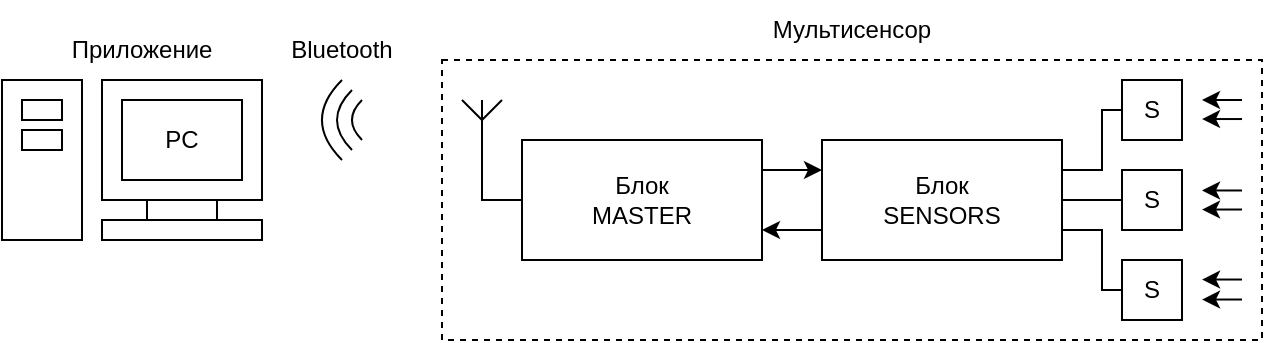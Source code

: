 <mxfile version="21.2.9" type="device">
  <diagram name="Страница 1" id="Cmo_T6vjp423woAqkqbY">
    <mxGraphModel dx="989" dy="540" grid="1" gridSize="10" guides="1" tooltips="1" connect="1" arrows="1" fold="1" page="1" pageScale="1" pageWidth="1169" pageHeight="827" math="0" shadow="0">
      <root>
        <mxCell id="0" />
        <mxCell id="1" parent="0" />
        <mxCell id="dcRey789fxyarJWvhsJo-45" value="" style="rounded=0;whiteSpace=wrap;html=1;dashed=1;" vertex="1" parent="1">
          <mxGeometry x="320" y="260" width="410" height="140" as="geometry" />
        </mxCell>
        <mxCell id="dcRey789fxyarJWvhsJo-3" style="edgeStyle=orthogonalEdgeStyle;rounded=0;orthogonalLoop=1;jettySize=auto;html=1;exitX=1;exitY=0.25;exitDx=0;exitDy=0;entryX=0;entryY=0.25;entryDx=0;entryDy=0;" edge="1" parent="1" source="dcRey789fxyarJWvhsJo-1" target="dcRey789fxyarJWvhsJo-2">
          <mxGeometry relative="1" as="geometry" />
        </mxCell>
        <mxCell id="dcRey789fxyarJWvhsJo-1" value="Блок&lt;br&gt;MASTER" style="rounded=0;whiteSpace=wrap;html=1;" vertex="1" parent="1">
          <mxGeometry x="360" y="300" width="120" height="60" as="geometry" />
        </mxCell>
        <mxCell id="dcRey789fxyarJWvhsJo-4" style="edgeStyle=orthogonalEdgeStyle;rounded=0;orthogonalLoop=1;jettySize=auto;html=1;exitX=0;exitY=0.75;exitDx=0;exitDy=0;entryX=1;entryY=0.75;entryDx=0;entryDy=0;" edge="1" parent="1" source="dcRey789fxyarJWvhsJo-2" target="dcRey789fxyarJWvhsJo-1">
          <mxGeometry relative="1" as="geometry" />
        </mxCell>
        <mxCell id="dcRey789fxyarJWvhsJo-2" value="Блок&lt;br&gt;SENSORS" style="rounded=0;whiteSpace=wrap;html=1;" vertex="1" parent="1">
          <mxGeometry x="510" y="300" width="120" height="60" as="geometry" />
        </mxCell>
        <mxCell id="dcRey789fxyarJWvhsJo-5" value="" style="endArrow=none;html=1;rounded=0;entryX=0;entryY=0.5;entryDx=0;entryDy=0;" edge="1" parent="1" target="dcRey789fxyarJWvhsJo-1">
          <mxGeometry width="50" height="50" relative="1" as="geometry">
            <mxPoint x="340" y="280" as="sourcePoint" />
            <mxPoint x="530" y="350" as="targetPoint" />
            <Array as="points">
              <mxPoint x="340" y="310" />
              <mxPoint x="340" y="330" />
            </Array>
          </mxGeometry>
        </mxCell>
        <mxCell id="dcRey789fxyarJWvhsJo-6" value="" style="endArrow=none;html=1;rounded=0;" edge="1" parent="1">
          <mxGeometry width="50" height="50" relative="1" as="geometry">
            <mxPoint x="350" y="280" as="sourcePoint" />
            <mxPoint x="330" y="280" as="targetPoint" />
            <Array as="points">
              <mxPoint x="340" y="290" />
            </Array>
          </mxGeometry>
        </mxCell>
        <mxCell id="dcRey789fxyarJWvhsJo-10" value="Bluetooth" style="text;html=1;strokeColor=none;fillColor=none;align=center;verticalAlign=middle;whiteSpace=wrap;rounded=0;" vertex="1" parent="1">
          <mxGeometry x="240" y="240" width="60" height="30" as="geometry" />
        </mxCell>
        <mxCell id="dcRey789fxyarJWvhsJo-12" value="" style="group" vertex="1" connectable="0" parent="1">
          <mxGeometry x="250" y="290" width="20" as="geometry" />
        </mxCell>
        <mxCell id="dcRey789fxyarJWvhsJo-7" value="" style="curved=1;endArrow=none;html=1;rounded=0;strokeColor=default;endFill=0;" edge="1" parent="dcRey789fxyarJWvhsJo-12">
          <mxGeometry width="50" height="50" relative="1" as="geometry">
            <mxPoint x="30" y="10" as="sourcePoint" />
            <mxPoint x="30" y="-10" as="targetPoint" />
            <Array as="points">
              <mxPoint x="20" />
            </Array>
          </mxGeometry>
        </mxCell>
        <mxCell id="dcRey789fxyarJWvhsJo-8" value="" style="curved=1;endArrow=none;html=1;rounded=0;strokeColor=default;endFill=0;" edge="1" parent="dcRey789fxyarJWvhsJo-12">
          <mxGeometry width="50" height="50" relative="1" as="geometry">
            <mxPoint x="25" y="15" as="sourcePoint" />
            <mxPoint x="25" y="-15" as="targetPoint" />
            <Array as="points">
              <mxPoint x="10" />
            </Array>
          </mxGeometry>
        </mxCell>
        <mxCell id="dcRey789fxyarJWvhsJo-9" value="" style="curved=1;endArrow=none;html=1;rounded=0;strokeColor=default;endFill=0;" edge="1" parent="dcRey789fxyarJWvhsJo-12">
          <mxGeometry width="50" height="50" relative="1" as="geometry">
            <mxPoint x="20" y="20" as="sourcePoint" />
            <mxPoint x="20" y="-20" as="targetPoint" />
            <Array as="points">
              <mxPoint />
            </Array>
          </mxGeometry>
        </mxCell>
        <mxCell id="dcRey789fxyarJWvhsJo-29" value="" style="group" vertex="1" connectable="0" parent="1">
          <mxGeometry x="100" y="270" width="130" height="80" as="geometry" />
        </mxCell>
        <mxCell id="dcRey789fxyarJWvhsJo-13" value="" style="rounded=0;whiteSpace=wrap;html=1;" vertex="1" parent="dcRey789fxyarJWvhsJo-29">
          <mxGeometry x="50" width="80" height="60" as="geometry" />
        </mxCell>
        <mxCell id="dcRey789fxyarJWvhsJo-14" value="PC" style="rounded=0;whiteSpace=wrap;html=1;" vertex="1" parent="dcRey789fxyarJWvhsJo-29">
          <mxGeometry x="60" y="10" width="60" height="40" as="geometry" />
        </mxCell>
        <mxCell id="dcRey789fxyarJWvhsJo-17" value="" style="rounded=0;whiteSpace=wrap;html=1;" vertex="1" parent="dcRey789fxyarJWvhsJo-29">
          <mxGeometry width="40" height="80" as="geometry" />
        </mxCell>
        <mxCell id="dcRey789fxyarJWvhsJo-18" value="" style="rounded=0;whiteSpace=wrap;html=1;" vertex="1" parent="dcRey789fxyarJWvhsJo-29">
          <mxGeometry x="10" y="10" width="20" height="10" as="geometry" />
        </mxCell>
        <mxCell id="dcRey789fxyarJWvhsJo-19" value="" style="rounded=0;whiteSpace=wrap;html=1;" vertex="1" parent="dcRey789fxyarJWvhsJo-29">
          <mxGeometry x="10" y="25" width="20" height="10" as="geometry" />
        </mxCell>
        <mxCell id="dcRey789fxyarJWvhsJo-27" value="" style="rounded=0;whiteSpace=wrap;html=1;" vertex="1" parent="dcRey789fxyarJWvhsJo-29">
          <mxGeometry x="72.5" y="60" width="35" height="10" as="geometry" />
        </mxCell>
        <mxCell id="dcRey789fxyarJWvhsJo-28" value="" style="rounded=0;whiteSpace=wrap;html=1;" vertex="1" parent="dcRey789fxyarJWvhsJo-29">
          <mxGeometry x="50" y="70" width="80" height="10" as="geometry" />
        </mxCell>
        <mxCell id="dcRey789fxyarJWvhsJo-35" style="edgeStyle=orthogonalEdgeStyle;rounded=0;orthogonalLoop=1;jettySize=auto;html=1;exitX=0;exitY=0.5;exitDx=0;exitDy=0;entryX=1;entryY=0.25;entryDx=0;entryDy=0;endArrow=none;endFill=0;" edge="1" parent="1" source="dcRey789fxyarJWvhsJo-30" target="dcRey789fxyarJWvhsJo-2">
          <mxGeometry relative="1" as="geometry">
            <Array as="points">
              <mxPoint x="650" y="285" />
              <mxPoint x="650" y="315" />
            </Array>
          </mxGeometry>
        </mxCell>
        <mxCell id="dcRey789fxyarJWvhsJo-30" value="S" style="rounded=0;whiteSpace=wrap;html=1;" vertex="1" parent="1">
          <mxGeometry x="660" y="270" width="30" height="30" as="geometry" />
        </mxCell>
        <mxCell id="dcRey789fxyarJWvhsJo-34" style="edgeStyle=orthogonalEdgeStyle;rounded=0;orthogonalLoop=1;jettySize=auto;html=1;exitX=0;exitY=0.5;exitDx=0;exitDy=0;entryX=1;entryY=0.5;entryDx=0;entryDy=0;endArrow=none;endFill=0;" edge="1" parent="1" source="dcRey789fxyarJWvhsJo-31" target="dcRey789fxyarJWvhsJo-2">
          <mxGeometry relative="1" as="geometry" />
        </mxCell>
        <mxCell id="dcRey789fxyarJWvhsJo-31" value="S" style="rounded=0;whiteSpace=wrap;html=1;" vertex="1" parent="1">
          <mxGeometry x="660" y="315" width="30" height="30" as="geometry" />
        </mxCell>
        <mxCell id="dcRey789fxyarJWvhsJo-33" style="edgeStyle=orthogonalEdgeStyle;rounded=0;orthogonalLoop=1;jettySize=auto;html=1;exitX=0;exitY=0.5;exitDx=0;exitDy=0;entryX=1;entryY=0.75;entryDx=0;entryDy=0;endArrow=none;endFill=0;" edge="1" parent="1" source="dcRey789fxyarJWvhsJo-32" target="dcRey789fxyarJWvhsJo-2">
          <mxGeometry relative="1" as="geometry">
            <Array as="points">
              <mxPoint x="650" y="375" />
              <mxPoint x="650" y="345" />
            </Array>
          </mxGeometry>
        </mxCell>
        <mxCell id="dcRey789fxyarJWvhsJo-32" value="S" style="rounded=0;whiteSpace=wrap;html=1;" vertex="1" parent="1">
          <mxGeometry x="660" y="360" width="30" height="30" as="geometry" />
        </mxCell>
        <mxCell id="dcRey789fxyarJWvhsJo-37" value="" style="endArrow=classic;html=1;rounded=0;" edge="1" parent="1">
          <mxGeometry width="50" height="50" relative="1" as="geometry">
            <mxPoint x="720" y="280" as="sourcePoint" />
            <mxPoint x="700" y="280" as="targetPoint" />
          </mxGeometry>
        </mxCell>
        <mxCell id="dcRey789fxyarJWvhsJo-38" value="" style="endArrow=classic;html=1;rounded=0;" edge="1" parent="1">
          <mxGeometry width="50" height="50" relative="1" as="geometry">
            <mxPoint x="720" y="289.52" as="sourcePoint" />
            <mxPoint x="700" y="289.52" as="targetPoint" />
          </mxGeometry>
        </mxCell>
        <mxCell id="dcRey789fxyarJWvhsJo-41" value="" style="group" vertex="1" connectable="0" parent="1">
          <mxGeometry x="700" y="325.24" width="20" height="9.52" as="geometry" />
        </mxCell>
        <mxCell id="dcRey789fxyarJWvhsJo-39" value="" style="endArrow=classic;html=1;rounded=0;" edge="1" parent="dcRey789fxyarJWvhsJo-41">
          <mxGeometry width="50" height="50" relative="1" as="geometry">
            <mxPoint x="20" as="sourcePoint" />
            <mxPoint as="targetPoint" />
          </mxGeometry>
        </mxCell>
        <mxCell id="dcRey789fxyarJWvhsJo-40" value="" style="endArrow=classic;html=1;rounded=0;" edge="1" parent="dcRey789fxyarJWvhsJo-41">
          <mxGeometry width="50" height="50" relative="1" as="geometry">
            <mxPoint x="20" y="9.52" as="sourcePoint" />
            <mxPoint y="9.52" as="targetPoint" />
          </mxGeometry>
        </mxCell>
        <mxCell id="dcRey789fxyarJWvhsJo-42" value="" style="group" vertex="1" connectable="0" parent="1">
          <mxGeometry x="700" y="369.76" width="20" height="9.52" as="geometry" />
        </mxCell>
        <mxCell id="dcRey789fxyarJWvhsJo-43" value="" style="endArrow=classic;html=1;rounded=0;" edge="1" parent="dcRey789fxyarJWvhsJo-42">
          <mxGeometry width="50" height="50" relative="1" as="geometry">
            <mxPoint x="20" as="sourcePoint" />
            <mxPoint as="targetPoint" />
          </mxGeometry>
        </mxCell>
        <mxCell id="dcRey789fxyarJWvhsJo-44" value="" style="endArrow=classic;html=1;rounded=0;" edge="1" parent="1">
          <mxGeometry width="50" height="50" relative="1" as="geometry">
            <mxPoint x="720" y="379.76" as="sourcePoint" />
            <mxPoint x="700" y="379.76" as="targetPoint" />
          </mxGeometry>
        </mxCell>
        <mxCell id="dcRey789fxyarJWvhsJo-46" value="Приложение" style="text;html=1;strokeColor=none;fillColor=none;align=center;verticalAlign=middle;whiteSpace=wrap;rounded=0;" vertex="1" parent="1">
          <mxGeometry x="140" y="240" width="60" height="30" as="geometry" />
        </mxCell>
        <mxCell id="dcRey789fxyarJWvhsJo-47" value="Мультисенсор" style="text;html=1;strokeColor=none;fillColor=none;align=center;verticalAlign=middle;whiteSpace=wrap;rounded=0;" vertex="1" parent="1">
          <mxGeometry x="495" y="230" width="60" height="30" as="geometry" />
        </mxCell>
      </root>
    </mxGraphModel>
  </diagram>
</mxfile>
